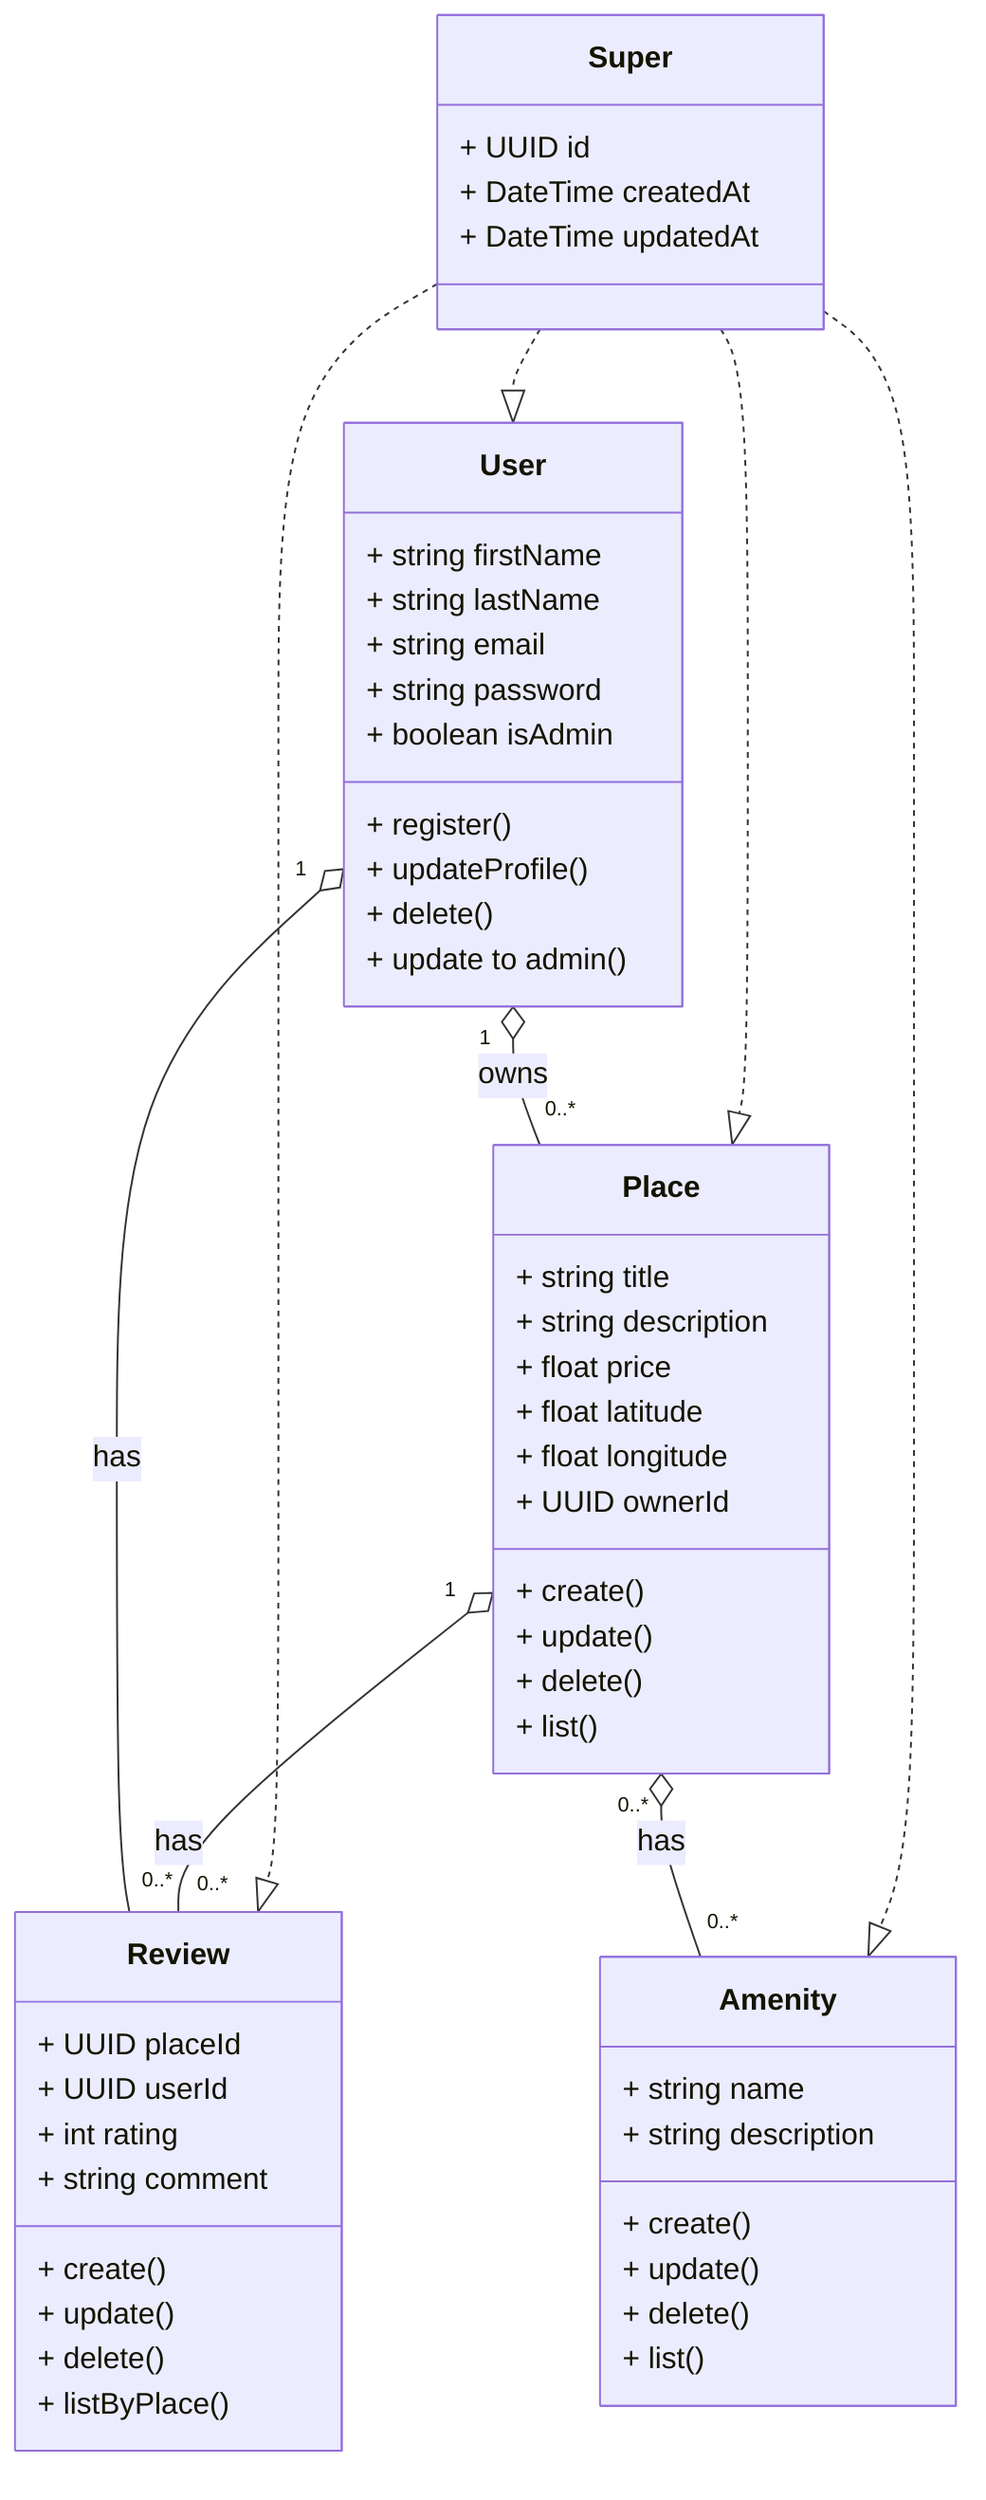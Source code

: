 classDiagram
  class Super{
    + UUID id
    + DateTime createdAt
    + DateTime updatedAt
  }
  class User {

    + string firstName
    + string lastName
    + string email
    + string password
    + boolean isAdmin
    + register()
    + updateProfile()
    + delete()
    + update to admin()
  }
  class Place {
    + string title
    + string description
    + float price
    + float latitude
    + float longitude
    + UUID ownerId
    + create()
    + update()
    + delete()
    + list()
  }
  class Review {

    + UUID placeId
    + UUID userId
    + int rating
    + string comment
    + create()
    + update()
    + delete()
    + listByPlace()
  }
  class Amenity {

    + string name
    + string description
    + create()
    + update()
    + delete()
    + list()
  }

  Super ..|> User
  Super ..|> Place
  Super ..|> Review
  Super ..|> Amenity
  User "1" o-- "0..*" Place : owns
  Place "1" o-- "0..*" Review : has
  Place "0..*" o-- "0..*" Amenity : has
  User "1" o-- "0..*" Review : has